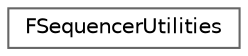 digraph "Graphical Class Hierarchy"
{
 // INTERACTIVE_SVG=YES
 // LATEX_PDF_SIZE
  bgcolor="transparent";
  edge [fontname=Helvetica,fontsize=10,labelfontname=Helvetica,labelfontsize=10];
  node [fontname=Helvetica,fontsize=10,shape=box,height=0.2,width=0.4];
  rankdir="LR";
  Node0 [id="Node000000",label="FSequencerUtilities",height=0.2,width=0.4,color="grey40", fillcolor="white", style="filled",URL="$d0/d67/structFSequencerUtilities.html",tooltip=" "];
}
